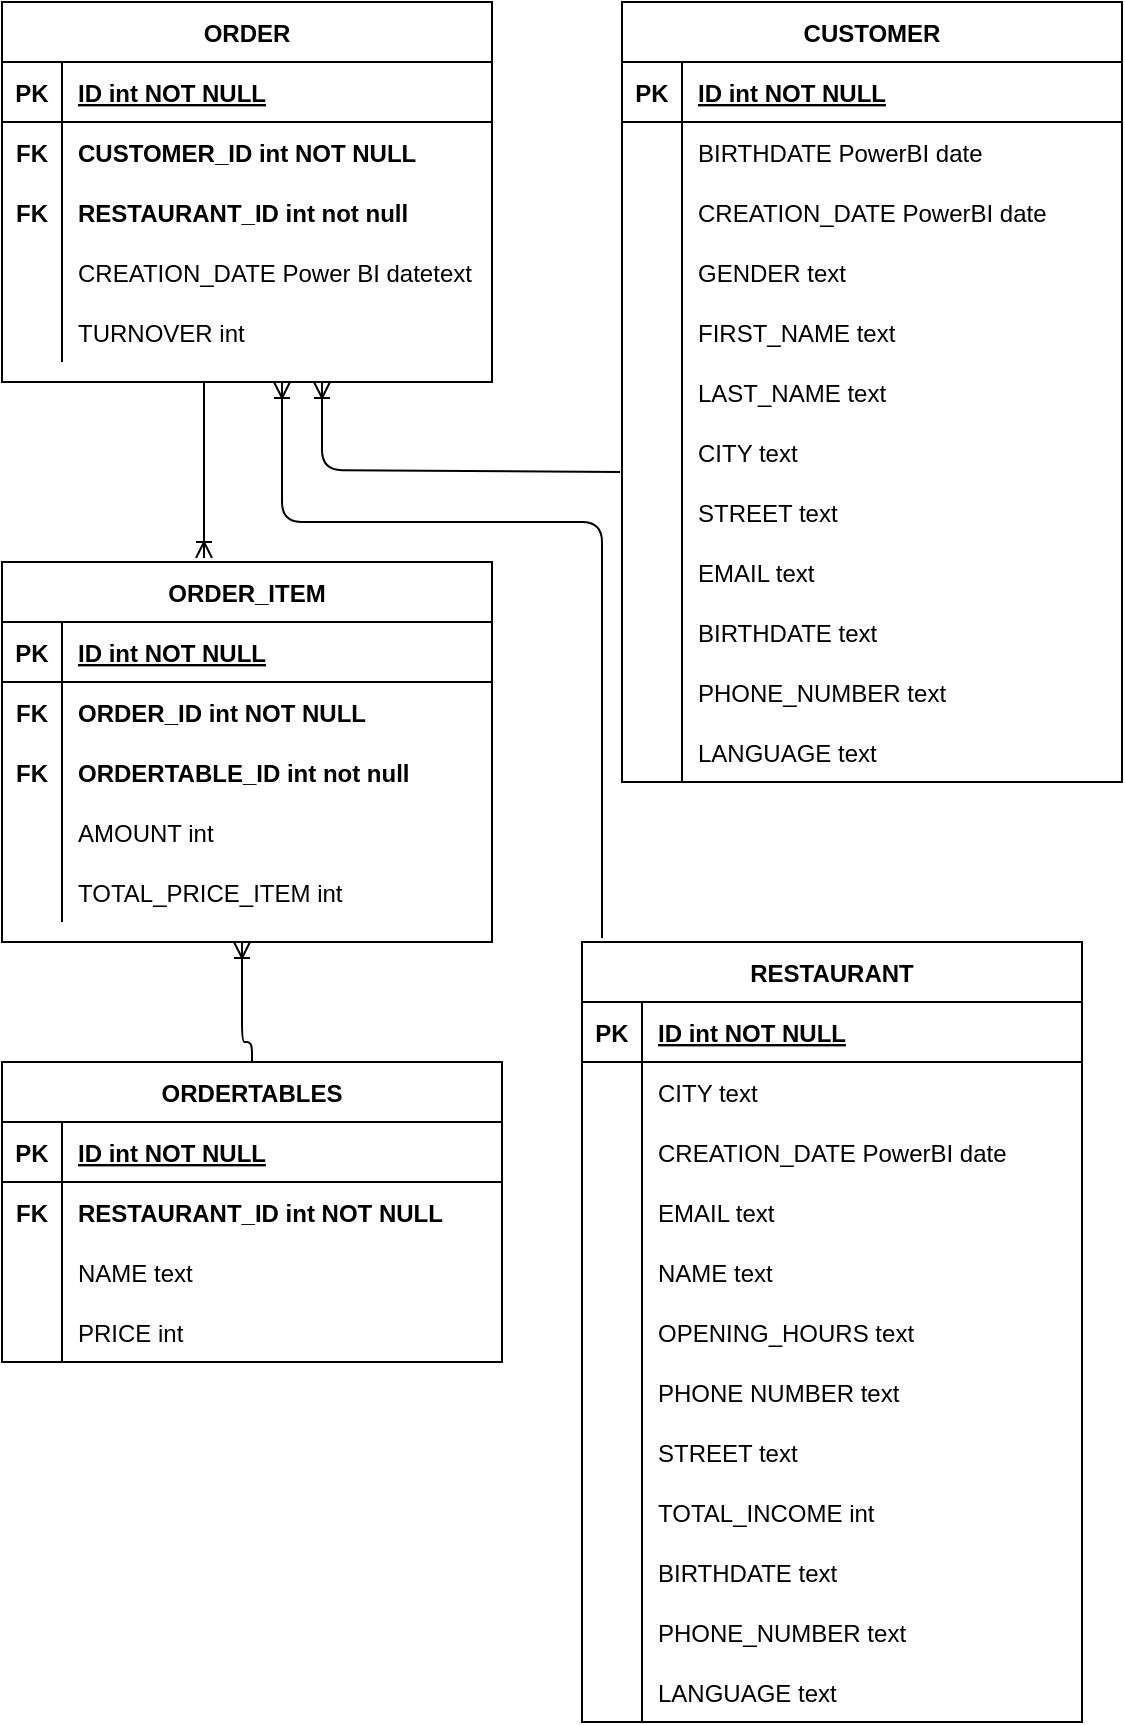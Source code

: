<mxfile version="13.7.9" type="device"><diagram id="R2lEEEUBdFMjLlhIrx00" name="Page-1"><mxGraphModel dx="934" dy="414" grid="1" gridSize="10" guides="1" tooltips="1" connect="1" arrows="1" fold="1" page="1" pageScale="1" pageWidth="850" pageHeight="1100" math="0" shadow="0" extFonts="Permanent Marker^https://fonts.googleapis.com/css?family=Permanent+Marker"><root><mxCell id="0"/><mxCell id="1" parent="0"/><mxCell id="WgyFow9xx69quQtlcq83-1" value="ORDER" style="shape=table;startSize=30;container=1;collapsible=1;childLayout=tableLayout;fixedRows=1;rowLines=0;fontStyle=1;align=center;resizeLast=1;" parent="1" vertex="1"><mxGeometry x="160" y="120" width="245" height="190" as="geometry"/></mxCell><mxCell id="WgyFow9xx69quQtlcq83-2" value="" style="shape=partialRectangle;collapsible=0;dropTarget=0;pointerEvents=0;fillColor=none;points=[[0,0.5],[1,0.5]];portConstraint=eastwest;top=0;left=0;right=0;bottom=1;" parent="WgyFow9xx69quQtlcq83-1" vertex="1"><mxGeometry y="30" width="245" height="30" as="geometry"/></mxCell><mxCell id="WgyFow9xx69quQtlcq83-3" value="PK" style="shape=partialRectangle;overflow=hidden;connectable=0;fillColor=none;top=0;left=0;bottom=0;right=0;fontStyle=1;" parent="WgyFow9xx69quQtlcq83-2" vertex="1"><mxGeometry width="30" height="30" as="geometry"/></mxCell><mxCell id="WgyFow9xx69quQtlcq83-4" value="ID int NOT NULL " style="shape=partialRectangle;overflow=hidden;connectable=0;fillColor=none;top=0;left=0;bottom=0;right=0;align=left;spacingLeft=6;fontStyle=5;" parent="WgyFow9xx69quQtlcq83-2" vertex="1"><mxGeometry x="30" width="215" height="30" as="geometry"/></mxCell><mxCell id="WgyFow9xx69quQtlcq83-104" value="" style="shape=partialRectangle;collapsible=0;dropTarget=0;pointerEvents=0;fillColor=none;points=[[0,0.5],[1,0.5]];portConstraint=eastwest;top=0;left=0;right=0;bottom=0;" parent="WgyFow9xx69quQtlcq83-1" vertex="1"><mxGeometry y="60" width="245" height="30" as="geometry"/></mxCell><mxCell id="WgyFow9xx69quQtlcq83-105" value="FK" style="shape=partialRectangle;overflow=hidden;connectable=0;fillColor=none;top=0;left=0;bottom=0;right=0;fontStyle=1" parent="WgyFow9xx69quQtlcq83-104" vertex="1"><mxGeometry width="30" height="30" as="geometry"/></mxCell><mxCell id="WgyFow9xx69quQtlcq83-106" value="CUSTOMER_ID int NOT NULL" style="shape=partialRectangle;overflow=hidden;connectable=0;fillColor=none;top=0;left=0;bottom=0;right=0;align=left;spacingLeft=6;fontStyle=1" parent="WgyFow9xx69quQtlcq83-104" vertex="1"><mxGeometry x="30" width="215" height="30" as="geometry"/></mxCell><mxCell id="WgyFow9xx69quQtlcq83-107" value="" style="shape=partialRectangle;collapsible=0;dropTarget=0;pointerEvents=0;fillColor=none;points=[[0,0.5],[1,0.5]];portConstraint=eastwest;top=0;left=0;right=0;bottom=0;" parent="WgyFow9xx69quQtlcq83-1" vertex="1"><mxGeometry y="90" width="245" height="30" as="geometry"/></mxCell><mxCell id="WgyFow9xx69quQtlcq83-108" value="FK" style="shape=partialRectangle;overflow=hidden;connectable=0;fillColor=none;top=0;left=0;bottom=0;right=0;fontStyle=1" parent="WgyFow9xx69quQtlcq83-107" vertex="1"><mxGeometry width="30" height="30" as="geometry"/></mxCell><mxCell id="WgyFow9xx69quQtlcq83-109" value="RESTAURANT_ID int not null" style="shape=partialRectangle;overflow=hidden;connectable=0;fillColor=none;top=0;left=0;bottom=0;right=0;align=left;spacingLeft=6;fontStyle=1" parent="WgyFow9xx69quQtlcq83-107" vertex="1"><mxGeometry x="30" width="215" height="30" as="geometry"/></mxCell><mxCell id="WgyFow9xx69quQtlcq83-5" value="" style="shape=partialRectangle;collapsible=0;dropTarget=0;pointerEvents=0;fillColor=none;points=[[0,0.5],[1,0.5]];portConstraint=eastwest;top=0;left=0;right=0;bottom=0;" parent="WgyFow9xx69quQtlcq83-1" vertex="1"><mxGeometry y="120" width="245" height="30" as="geometry"/></mxCell><mxCell id="WgyFow9xx69quQtlcq83-6" value="" style="shape=partialRectangle;overflow=hidden;connectable=0;fillColor=none;top=0;left=0;bottom=0;right=0;" parent="WgyFow9xx69quQtlcq83-5" vertex="1"><mxGeometry width="30" height="30" as="geometry"/></mxCell><mxCell id="WgyFow9xx69quQtlcq83-7" value="CREATION_DATE Power BI datetext" style="shape=partialRectangle;overflow=hidden;connectable=0;fillColor=none;top=0;left=0;bottom=0;right=0;align=left;spacingLeft=6;" parent="WgyFow9xx69quQtlcq83-5" vertex="1"><mxGeometry x="30" width="215" height="30" as="geometry"/></mxCell><mxCell id="WgyFow9xx69quQtlcq83-110" value="" style="shape=partialRectangle;collapsible=0;dropTarget=0;pointerEvents=0;fillColor=none;points=[[0,0.5],[1,0.5]];portConstraint=eastwest;top=0;left=0;right=0;bottom=0;" parent="WgyFow9xx69quQtlcq83-1" vertex="1"><mxGeometry y="150" width="245" height="30" as="geometry"/></mxCell><mxCell id="WgyFow9xx69quQtlcq83-111" value="" style="shape=partialRectangle;overflow=hidden;connectable=0;fillColor=none;top=0;left=0;bottom=0;right=0;" parent="WgyFow9xx69quQtlcq83-110" vertex="1"><mxGeometry width="30" height="30" as="geometry"/></mxCell><mxCell id="WgyFow9xx69quQtlcq83-112" value="TURNOVER int" style="shape=partialRectangle;overflow=hidden;connectable=0;fillColor=none;top=0;left=0;bottom=0;right=0;align=left;spacingLeft=6;" parent="WgyFow9xx69quQtlcq83-110" vertex="1"><mxGeometry x="30" width="215" height="30" as="geometry"/></mxCell><mxCell id="JNFX_p8XWVKPmZGVdR_Q-1" value="ORDER_ITEM" style="shape=table;startSize=30;container=1;collapsible=1;childLayout=tableLayout;fixedRows=1;rowLines=0;fontStyle=1;align=center;resizeLast=1;" vertex="1" parent="1"><mxGeometry x="160" y="400" width="245" height="190" as="geometry"/></mxCell><mxCell id="JNFX_p8XWVKPmZGVdR_Q-2" value="" style="shape=partialRectangle;collapsible=0;dropTarget=0;pointerEvents=0;fillColor=none;points=[[0,0.5],[1,0.5]];portConstraint=eastwest;top=0;left=0;right=0;bottom=1;" vertex="1" parent="JNFX_p8XWVKPmZGVdR_Q-1"><mxGeometry y="30" width="245" height="30" as="geometry"/></mxCell><mxCell id="JNFX_p8XWVKPmZGVdR_Q-3" value="PK" style="shape=partialRectangle;overflow=hidden;connectable=0;fillColor=none;top=0;left=0;bottom=0;right=0;fontStyle=1;" vertex="1" parent="JNFX_p8XWVKPmZGVdR_Q-2"><mxGeometry width="30" height="30" as="geometry"/></mxCell><mxCell id="JNFX_p8XWVKPmZGVdR_Q-4" value="ID int NOT NULL " style="shape=partialRectangle;overflow=hidden;connectable=0;fillColor=none;top=0;left=0;bottom=0;right=0;align=left;spacingLeft=6;fontStyle=5;" vertex="1" parent="JNFX_p8XWVKPmZGVdR_Q-2"><mxGeometry x="30" width="215" height="30" as="geometry"/></mxCell><mxCell id="JNFX_p8XWVKPmZGVdR_Q-5" value="" style="shape=partialRectangle;collapsible=0;dropTarget=0;pointerEvents=0;fillColor=none;points=[[0,0.5],[1,0.5]];portConstraint=eastwest;top=0;left=0;right=0;bottom=0;" vertex="1" parent="JNFX_p8XWVKPmZGVdR_Q-1"><mxGeometry y="60" width="245" height="30" as="geometry"/></mxCell><mxCell id="JNFX_p8XWVKPmZGVdR_Q-6" value="FK" style="shape=partialRectangle;overflow=hidden;connectable=0;fillColor=none;top=0;left=0;bottom=0;right=0;fontStyle=1" vertex="1" parent="JNFX_p8XWVKPmZGVdR_Q-5"><mxGeometry width="30" height="30" as="geometry"/></mxCell><mxCell id="JNFX_p8XWVKPmZGVdR_Q-7" value="ORDER_ID int NOT NULL" style="shape=partialRectangle;overflow=hidden;connectable=0;fillColor=none;top=0;left=0;bottom=0;right=0;align=left;spacingLeft=6;fontStyle=1" vertex="1" parent="JNFX_p8XWVKPmZGVdR_Q-5"><mxGeometry x="30" width="215" height="30" as="geometry"/></mxCell><mxCell id="JNFX_p8XWVKPmZGVdR_Q-8" value="" style="shape=partialRectangle;collapsible=0;dropTarget=0;pointerEvents=0;fillColor=none;points=[[0,0.5],[1,0.5]];portConstraint=eastwest;top=0;left=0;right=0;bottom=0;" vertex="1" parent="JNFX_p8XWVKPmZGVdR_Q-1"><mxGeometry y="90" width="245" height="30" as="geometry"/></mxCell><mxCell id="JNFX_p8XWVKPmZGVdR_Q-9" value="FK" style="shape=partialRectangle;overflow=hidden;connectable=0;fillColor=none;top=0;left=0;bottom=0;right=0;fontStyle=1" vertex="1" parent="JNFX_p8XWVKPmZGVdR_Q-8"><mxGeometry width="30" height="30" as="geometry"/></mxCell><mxCell id="JNFX_p8XWVKPmZGVdR_Q-10" value="ORDERTABLE_ID int not null" style="shape=partialRectangle;overflow=hidden;connectable=0;fillColor=none;top=0;left=0;bottom=0;right=0;align=left;spacingLeft=6;fontStyle=1" vertex="1" parent="JNFX_p8XWVKPmZGVdR_Q-8"><mxGeometry x="30" width="215" height="30" as="geometry"/></mxCell><mxCell id="JNFX_p8XWVKPmZGVdR_Q-11" value="" style="shape=partialRectangle;collapsible=0;dropTarget=0;pointerEvents=0;fillColor=none;points=[[0,0.5],[1,0.5]];portConstraint=eastwest;top=0;left=0;right=0;bottom=0;" vertex="1" parent="JNFX_p8XWVKPmZGVdR_Q-1"><mxGeometry y="120" width="245" height="30" as="geometry"/></mxCell><mxCell id="JNFX_p8XWVKPmZGVdR_Q-12" value="" style="shape=partialRectangle;overflow=hidden;connectable=0;fillColor=none;top=0;left=0;bottom=0;right=0;" vertex="1" parent="JNFX_p8XWVKPmZGVdR_Q-11"><mxGeometry width="30" height="30" as="geometry"/></mxCell><mxCell id="JNFX_p8XWVKPmZGVdR_Q-13" value="AMOUNT int" style="shape=partialRectangle;overflow=hidden;connectable=0;fillColor=none;top=0;left=0;bottom=0;right=0;align=left;spacingLeft=6;" vertex="1" parent="JNFX_p8XWVKPmZGVdR_Q-11"><mxGeometry x="30" width="215" height="30" as="geometry"/></mxCell><mxCell id="JNFX_p8XWVKPmZGVdR_Q-14" value="" style="shape=partialRectangle;collapsible=0;dropTarget=0;pointerEvents=0;fillColor=none;points=[[0,0.5],[1,0.5]];portConstraint=eastwest;top=0;left=0;right=0;bottom=0;" vertex="1" parent="JNFX_p8XWVKPmZGVdR_Q-1"><mxGeometry y="150" width="245" height="30" as="geometry"/></mxCell><mxCell id="JNFX_p8XWVKPmZGVdR_Q-15" value="" style="shape=partialRectangle;overflow=hidden;connectable=0;fillColor=none;top=0;left=0;bottom=0;right=0;" vertex="1" parent="JNFX_p8XWVKPmZGVdR_Q-14"><mxGeometry width="30" height="30" as="geometry"/></mxCell><mxCell id="JNFX_p8XWVKPmZGVdR_Q-16" value="TOTAL_PRICE_ITEM int" style="shape=partialRectangle;overflow=hidden;connectable=0;fillColor=none;top=0;left=0;bottom=0;right=0;align=left;spacingLeft=6;" vertex="1" parent="JNFX_p8XWVKPmZGVdR_Q-14"><mxGeometry x="30" width="215" height="30" as="geometry"/></mxCell><mxCell id="WgyFow9xx69quQtlcq83-114" value="" style="edgeStyle=elbowEdgeStyle;fontSize=12;html=1;endArrow=ERoneToMany;elbow=vertical;exitX=-0.004;exitY=0.833;exitDx=0;exitDy=0;exitPerimeter=0;" parent="1" edge="1" source="WgyFow9xx69quQtlcq83-81"><mxGeometry width="100" height="100" relative="1" as="geometry"><mxPoint x="450" y="354" as="sourcePoint"/><mxPoint x="320" y="310" as="targetPoint"/><Array as="points"><mxPoint x="370" y="354"/><mxPoint x="440" y="410"/></Array></mxGeometry></mxCell><mxCell id="WgyFow9xx69quQtlcq83-121" value="" style="edgeStyle=elbowEdgeStyle;fontSize=12;html=1;endArrow=ERoneToMany;entryX=0.5;entryY=0;entryDx=0;entryDy=0;elbow=vertical;" parent="1" target="WgyFow9xx69quQtlcq83-18" edge="1"><mxGeometry width="100" height="100" relative="1" as="geometry"><mxPoint x="265" y="650" as="sourcePoint"/><mxPoint x="310" y="450" as="targetPoint"/><Array as="points"><mxPoint x="260" y="660"/><mxPoint x="450" y="420"/></Array></mxGeometry></mxCell><mxCell id="JNFX_p8XWVKPmZGVdR_Q-17" value="" style="edgeStyle=elbowEdgeStyle;fontSize=12;html=1;endArrow=ERoneToMany;elbow=vertical;" edge="1" parent="1"><mxGeometry width="100" height="100" relative="1" as="geometry"><mxPoint x="261" y="310" as="sourcePoint"/><mxPoint x="261" y="398" as="targetPoint"/><Array as="points"><mxPoint x="380" y="364"/><mxPoint x="450" y="420"/></Array></mxGeometry></mxCell><mxCell id="C-vyLk0tnHw3VtMMgP7b-2" value="CUSTOMER" style="shape=table;startSize=30;container=1;collapsible=1;childLayout=tableLayout;fixedRows=1;rowLines=0;fontStyle=1;align=center;resizeLast=1;" parent="1" vertex="1"><mxGeometry x="470" y="120" width="250" height="390" as="geometry"><mxRectangle x="450" y="120" width="110" height="30" as="alternateBounds"/></mxGeometry></mxCell><mxCell id="C-vyLk0tnHw3VtMMgP7b-3" value="" style="shape=partialRectangle;collapsible=0;dropTarget=0;pointerEvents=0;fillColor=none;points=[[0,0.5],[1,0.5]];portConstraint=eastwest;top=0;left=0;right=0;bottom=1;" parent="C-vyLk0tnHw3VtMMgP7b-2" vertex="1"><mxGeometry y="30" width="250" height="30" as="geometry"/></mxCell><mxCell id="C-vyLk0tnHw3VtMMgP7b-4" value="PK" style="shape=partialRectangle;overflow=hidden;connectable=0;fillColor=none;top=0;left=0;bottom=0;right=0;fontStyle=1;" parent="C-vyLk0tnHw3VtMMgP7b-3" vertex="1"><mxGeometry width="30" height="30" as="geometry"/></mxCell><mxCell id="C-vyLk0tnHw3VtMMgP7b-5" value="ID int NOT NULL " style="shape=partialRectangle;overflow=hidden;connectable=0;fillColor=none;top=0;left=0;bottom=0;right=0;align=left;spacingLeft=6;fontStyle=5;" parent="C-vyLk0tnHw3VtMMgP7b-3" vertex="1"><mxGeometry x="30" width="220" height="30" as="geometry"/></mxCell><mxCell id="C-vyLk0tnHw3VtMMgP7b-6" value="" style="shape=partialRectangle;collapsible=0;dropTarget=0;pointerEvents=0;fillColor=none;points=[[0,0.5],[1,0.5]];portConstraint=eastwest;top=0;left=0;right=0;bottom=0;" parent="C-vyLk0tnHw3VtMMgP7b-2" vertex="1"><mxGeometry y="60" width="250" height="30" as="geometry"/></mxCell><mxCell id="C-vyLk0tnHw3VtMMgP7b-7" value="" style="shape=partialRectangle;overflow=hidden;connectable=0;fillColor=none;top=0;left=0;bottom=0;right=0;" parent="C-vyLk0tnHw3VtMMgP7b-6" vertex="1"><mxGeometry width="30" height="30" as="geometry"/></mxCell><mxCell id="C-vyLk0tnHw3VtMMgP7b-8" value="BIRTHDATE PowerBI date" style="shape=partialRectangle;overflow=hidden;connectable=0;fillColor=none;top=0;left=0;bottom=0;right=0;align=left;spacingLeft=6;" parent="C-vyLk0tnHw3VtMMgP7b-6" vertex="1"><mxGeometry x="30" width="220" height="30" as="geometry"/></mxCell><mxCell id="C-vyLk0tnHw3VtMMgP7b-9" value="" style="shape=partialRectangle;collapsible=0;dropTarget=0;pointerEvents=0;fillColor=none;points=[[0,0.5],[1,0.5]];portConstraint=eastwest;top=0;left=0;right=0;bottom=0;" parent="C-vyLk0tnHw3VtMMgP7b-2" vertex="1"><mxGeometry y="90" width="250" height="30" as="geometry"/></mxCell><mxCell id="C-vyLk0tnHw3VtMMgP7b-10" value="" style="shape=partialRectangle;overflow=hidden;connectable=0;fillColor=none;top=0;left=0;bottom=0;right=0;" parent="C-vyLk0tnHw3VtMMgP7b-9" vertex="1"><mxGeometry width="30" height="30" as="geometry"/></mxCell><mxCell id="C-vyLk0tnHw3VtMMgP7b-11" value="CREATION_DATE PowerBI date" style="shape=partialRectangle;overflow=hidden;connectable=0;fillColor=none;top=0;left=0;bottom=0;right=0;align=left;spacingLeft=6;" parent="C-vyLk0tnHw3VtMMgP7b-9" vertex="1"><mxGeometry x="30" width="220" height="30" as="geometry"/></mxCell><mxCell id="WgyFow9xx69quQtlcq83-53" value="" style="shape=partialRectangle;collapsible=0;dropTarget=0;pointerEvents=0;fillColor=none;points=[[0,0.5],[1,0.5]];portConstraint=eastwest;top=0;left=0;right=0;bottom=0;" parent="C-vyLk0tnHw3VtMMgP7b-2" vertex="1"><mxGeometry y="120" width="250" height="30" as="geometry"/></mxCell><mxCell id="WgyFow9xx69quQtlcq83-54" value="" style="shape=partialRectangle;overflow=hidden;connectable=0;fillColor=none;top=0;left=0;bottom=0;right=0;" parent="WgyFow9xx69quQtlcq83-53" vertex="1"><mxGeometry width="30" height="30" as="geometry"/></mxCell><mxCell id="WgyFow9xx69quQtlcq83-55" value="GENDER text" style="shape=partialRectangle;overflow=hidden;connectable=0;fillColor=none;top=0;left=0;bottom=0;right=0;align=left;spacingLeft=6;" parent="WgyFow9xx69quQtlcq83-53" vertex="1"><mxGeometry x="30" width="220" height="30" as="geometry"/></mxCell><mxCell id="WgyFow9xx69quQtlcq83-56" value="" style="shape=partialRectangle;collapsible=0;dropTarget=0;pointerEvents=0;fillColor=none;points=[[0,0.5],[1,0.5]];portConstraint=eastwest;top=0;left=0;right=0;bottom=0;" parent="C-vyLk0tnHw3VtMMgP7b-2" vertex="1"><mxGeometry y="150" width="250" height="30" as="geometry"/></mxCell><mxCell id="WgyFow9xx69quQtlcq83-57" value="" style="shape=partialRectangle;overflow=hidden;connectable=0;fillColor=none;top=0;left=0;bottom=0;right=0;" parent="WgyFow9xx69quQtlcq83-56" vertex="1"><mxGeometry width="30" height="30" as="geometry"/></mxCell><mxCell id="WgyFow9xx69quQtlcq83-58" value="FIRST_NAME text" style="shape=partialRectangle;overflow=hidden;connectable=0;fillColor=none;top=0;left=0;bottom=0;right=0;align=left;spacingLeft=6;" parent="WgyFow9xx69quQtlcq83-56" vertex="1"><mxGeometry x="30" width="220" height="30" as="geometry"/></mxCell><mxCell id="WgyFow9xx69quQtlcq83-59" value="" style="shape=partialRectangle;collapsible=0;dropTarget=0;pointerEvents=0;fillColor=none;points=[[0,0.5],[1,0.5]];portConstraint=eastwest;top=0;left=0;right=0;bottom=0;" parent="C-vyLk0tnHw3VtMMgP7b-2" vertex="1"><mxGeometry y="180" width="250" height="30" as="geometry"/></mxCell><mxCell id="WgyFow9xx69quQtlcq83-60" value="" style="shape=partialRectangle;overflow=hidden;connectable=0;fillColor=none;top=0;left=0;bottom=0;right=0;" parent="WgyFow9xx69quQtlcq83-59" vertex="1"><mxGeometry width="30" height="30" as="geometry"/></mxCell><mxCell id="WgyFow9xx69quQtlcq83-61" value="LAST_NAME text" style="shape=partialRectangle;overflow=hidden;connectable=0;fillColor=none;top=0;left=0;bottom=0;right=0;align=left;spacingLeft=6;" parent="WgyFow9xx69quQtlcq83-59" vertex="1"><mxGeometry x="30" width="220" height="30" as="geometry"/></mxCell><mxCell id="WgyFow9xx69quQtlcq83-81" value="" style="shape=partialRectangle;collapsible=0;dropTarget=0;pointerEvents=0;fillColor=none;points=[[0,0.5],[1,0.5]];portConstraint=eastwest;top=0;left=0;right=0;bottom=0;" parent="C-vyLk0tnHw3VtMMgP7b-2" vertex="1"><mxGeometry y="210" width="250" height="30" as="geometry"/></mxCell><mxCell id="WgyFow9xx69quQtlcq83-82" value="" style="shape=partialRectangle;overflow=hidden;connectable=0;fillColor=none;top=0;left=0;bottom=0;right=0;" parent="WgyFow9xx69quQtlcq83-81" vertex="1"><mxGeometry width="30" height="30" as="geometry"/></mxCell><mxCell id="WgyFow9xx69quQtlcq83-83" value="CITY text" style="shape=partialRectangle;overflow=hidden;connectable=0;fillColor=none;top=0;left=0;bottom=0;right=0;align=left;spacingLeft=6;" parent="WgyFow9xx69quQtlcq83-81" vertex="1"><mxGeometry x="30" width="220" height="30" as="geometry"/></mxCell><mxCell id="WgyFow9xx69quQtlcq83-84" value="" style="shape=partialRectangle;collapsible=0;dropTarget=0;pointerEvents=0;fillColor=none;points=[[0,0.5],[1,0.5]];portConstraint=eastwest;top=0;left=0;right=0;bottom=0;" parent="C-vyLk0tnHw3VtMMgP7b-2" vertex="1"><mxGeometry y="240" width="250" height="30" as="geometry"/></mxCell><mxCell id="WgyFow9xx69quQtlcq83-85" value="" style="shape=partialRectangle;overflow=hidden;connectable=0;fillColor=none;top=0;left=0;bottom=0;right=0;" parent="WgyFow9xx69quQtlcq83-84" vertex="1"><mxGeometry width="30" height="30" as="geometry"/></mxCell><mxCell id="WgyFow9xx69quQtlcq83-86" value="STREET text" style="shape=partialRectangle;overflow=hidden;connectable=0;fillColor=none;top=0;left=0;bottom=0;right=0;align=left;spacingLeft=6;" parent="WgyFow9xx69quQtlcq83-84" vertex="1"><mxGeometry x="30" width="220" height="30" as="geometry"/></mxCell><mxCell id="WgyFow9xx69quQtlcq83-87" value="" style="shape=partialRectangle;collapsible=0;dropTarget=0;pointerEvents=0;fillColor=none;points=[[0,0.5],[1,0.5]];portConstraint=eastwest;top=0;left=0;right=0;bottom=0;" parent="C-vyLk0tnHw3VtMMgP7b-2" vertex="1"><mxGeometry y="270" width="250" height="30" as="geometry"/></mxCell><mxCell id="WgyFow9xx69quQtlcq83-88" value="" style="shape=partialRectangle;overflow=hidden;connectable=0;fillColor=none;top=0;left=0;bottom=0;right=0;" parent="WgyFow9xx69quQtlcq83-87" vertex="1"><mxGeometry width="30" height="30" as="geometry"/></mxCell><mxCell id="WgyFow9xx69quQtlcq83-89" value="EMAIL text" style="shape=partialRectangle;overflow=hidden;connectable=0;fillColor=none;top=0;left=0;bottom=0;right=0;align=left;spacingLeft=6;" parent="WgyFow9xx69quQtlcq83-87" vertex="1"><mxGeometry x="30" width="220" height="30" as="geometry"/></mxCell><mxCell id="WgyFow9xx69quQtlcq83-90" value="" style="shape=partialRectangle;collapsible=0;dropTarget=0;pointerEvents=0;fillColor=none;points=[[0,0.5],[1,0.5]];portConstraint=eastwest;top=0;left=0;right=0;bottom=0;" parent="C-vyLk0tnHw3VtMMgP7b-2" vertex="1"><mxGeometry y="300" width="250" height="30" as="geometry"/></mxCell><mxCell id="WgyFow9xx69quQtlcq83-91" value="" style="shape=partialRectangle;overflow=hidden;connectable=0;fillColor=none;top=0;left=0;bottom=0;right=0;" parent="WgyFow9xx69quQtlcq83-90" vertex="1"><mxGeometry width="30" height="30" as="geometry"/></mxCell><mxCell id="WgyFow9xx69quQtlcq83-92" value="BIRTHDATE text" style="shape=partialRectangle;overflow=hidden;connectable=0;fillColor=none;top=0;left=0;bottom=0;right=0;align=left;spacingLeft=6;" parent="WgyFow9xx69quQtlcq83-90" vertex="1"><mxGeometry x="30" width="220" height="30" as="geometry"/></mxCell><mxCell id="WgyFow9xx69quQtlcq83-93" value="" style="shape=partialRectangle;collapsible=0;dropTarget=0;pointerEvents=0;fillColor=none;points=[[0,0.5],[1,0.5]];portConstraint=eastwest;top=0;left=0;right=0;bottom=0;" parent="C-vyLk0tnHw3VtMMgP7b-2" vertex="1"><mxGeometry y="330" width="250" height="30" as="geometry"/></mxCell><mxCell id="WgyFow9xx69quQtlcq83-94" value="" style="shape=partialRectangle;overflow=hidden;connectable=0;fillColor=none;top=0;left=0;bottom=0;right=0;" parent="WgyFow9xx69quQtlcq83-93" vertex="1"><mxGeometry width="30" height="30" as="geometry"/></mxCell><mxCell id="WgyFow9xx69quQtlcq83-95" value="PHONE_NUMBER text" style="shape=partialRectangle;overflow=hidden;connectable=0;fillColor=none;top=0;left=0;bottom=0;right=0;align=left;spacingLeft=6;" parent="WgyFow9xx69quQtlcq83-93" vertex="1"><mxGeometry x="30" width="220" height="30" as="geometry"/></mxCell><mxCell id="WgyFow9xx69quQtlcq83-96" value="" style="shape=partialRectangle;collapsible=0;dropTarget=0;pointerEvents=0;fillColor=none;points=[[0,0.5],[1,0.5]];portConstraint=eastwest;top=0;left=0;right=0;bottom=0;" parent="C-vyLk0tnHw3VtMMgP7b-2" vertex="1"><mxGeometry y="360" width="250" height="30" as="geometry"/></mxCell><mxCell id="WgyFow9xx69quQtlcq83-97" value="" style="shape=partialRectangle;overflow=hidden;connectable=0;fillColor=none;top=0;left=0;bottom=0;right=0;" parent="WgyFow9xx69quQtlcq83-96" vertex="1"><mxGeometry width="30" height="30" as="geometry"/></mxCell><mxCell id="WgyFow9xx69quQtlcq83-98" value="LANGUAGE text" style="shape=partialRectangle;overflow=hidden;connectable=0;fillColor=none;top=0;left=0;bottom=0;right=0;align=left;spacingLeft=6;" parent="WgyFow9xx69quQtlcq83-96" vertex="1"><mxGeometry x="30" width="220" height="30" as="geometry"/></mxCell><mxCell id="WgyFow9xx69quQtlcq83-18" value="ORDERTABLES" style="shape=table;startSize=30;container=1;collapsible=1;childLayout=tableLayout;fixedRows=1;rowLines=0;fontStyle=1;align=center;resizeLast=1;" parent="1" vertex="1"><mxGeometry x="160" y="650" width="250" height="150" as="geometry"/></mxCell><mxCell id="WgyFow9xx69quQtlcq83-19" value="" style="shape=partialRectangle;collapsible=0;dropTarget=0;pointerEvents=0;fillColor=none;points=[[0,0.5],[1,0.5]];portConstraint=eastwest;top=0;left=0;right=0;bottom=1;" parent="WgyFow9xx69quQtlcq83-18" vertex="1"><mxGeometry y="30" width="250" height="30" as="geometry"/></mxCell><mxCell id="WgyFow9xx69quQtlcq83-20" value="PK" style="shape=partialRectangle;overflow=hidden;connectable=0;fillColor=none;top=0;left=0;bottom=0;right=0;fontStyle=1;" parent="WgyFow9xx69quQtlcq83-19" vertex="1"><mxGeometry width="30" height="30" as="geometry"/></mxCell><mxCell id="WgyFow9xx69quQtlcq83-21" value="ID int NOT NULL " style="shape=partialRectangle;overflow=hidden;connectable=0;fillColor=none;top=0;left=0;bottom=0;right=0;align=left;spacingLeft=6;fontStyle=5;" parent="WgyFow9xx69quQtlcq83-19" vertex="1"><mxGeometry x="30" width="220" height="30" as="geometry"/></mxCell><mxCell id="WgyFow9xx69quQtlcq83-22" value="" style="shape=partialRectangle;collapsible=0;dropTarget=0;pointerEvents=0;fillColor=none;points=[[0,0.5],[1,0.5]];portConstraint=eastwest;top=0;left=0;right=0;bottom=0;" parent="WgyFow9xx69quQtlcq83-18" vertex="1"><mxGeometry y="60" width="250" height="30" as="geometry"/></mxCell><mxCell id="WgyFow9xx69quQtlcq83-23" value="FK" style="shape=partialRectangle;overflow=hidden;connectable=0;fillColor=none;top=0;left=0;bottom=0;right=0;fontStyle=1" parent="WgyFow9xx69quQtlcq83-22" vertex="1"><mxGeometry width="30" height="30" as="geometry"/></mxCell><mxCell id="WgyFow9xx69quQtlcq83-24" value="RESTAURANT_ID int NOT NULL" style="shape=partialRectangle;overflow=hidden;connectable=0;fillColor=none;top=0;left=0;bottom=0;right=0;align=left;spacingLeft=6;fontStyle=1" parent="WgyFow9xx69quQtlcq83-22" vertex="1"><mxGeometry x="30" width="220" height="30" as="geometry"/></mxCell><mxCell id="WgyFow9xx69quQtlcq83-115" value="" style="shape=partialRectangle;collapsible=0;dropTarget=0;pointerEvents=0;fillColor=none;points=[[0,0.5],[1,0.5]];portConstraint=eastwest;top=0;left=0;right=0;bottom=0;" parent="WgyFow9xx69quQtlcq83-18" vertex="1"><mxGeometry y="90" width="250" height="30" as="geometry"/></mxCell><mxCell id="WgyFow9xx69quQtlcq83-116" value="" style="shape=partialRectangle;overflow=hidden;connectable=0;fillColor=none;top=0;left=0;bottom=0;right=0;fontStyle=1" parent="WgyFow9xx69quQtlcq83-115" vertex="1"><mxGeometry width="30" height="30" as="geometry"/></mxCell><mxCell id="WgyFow9xx69quQtlcq83-117" value="NAME text" style="shape=partialRectangle;overflow=hidden;connectable=0;fillColor=none;top=0;left=0;bottom=0;right=0;align=left;spacingLeft=6;fontStyle=0" parent="WgyFow9xx69quQtlcq83-115" vertex="1"><mxGeometry x="30" width="220" height="30" as="geometry"/></mxCell><mxCell id="WgyFow9xx69quQtlcq83-25" value="" style="shape=partialRectangle;collapsible=0;dropTarget=0;pointerEvents=0;fillColor=none;points=[[0,0.5],[1,0.5]];portConstraint=eastwest;top=0;left=0;right=0;bottom=0;" parent="WgyFow9xx69quQtlcq83-18" vertex="1"><mxGeometry y="120" width="250" height="30" as="geometry"/></mxCell><mxCell id="WgyFow9xx69quQtlcq83-26" value="" style="shape=partialRectangle;overflow=hidden;connectable=0;fillColor=none;top=0;left=0;bottom=0;right=0;" parent="WgyFow9xx69quQtlcq83-25" vertex="1"><mxGeometry width="30" height="30" as="geometry"/></mxCell><mxCell id="WgyFow9xx69quQtlcq83-27" value="PRICE int" style="shape=partialRectangle;overflow=hidden;connectable=0;fillColor=none;top=0;left=0;bottom=0;right=0;align=left;spacingLeft=6;" parent="WgyFow9xx69quQtlcq83-25" vertex="1"><mxGeometry x="30" width="220" height="30" as="geometry"/></mxCell><mxCell id="JNFX_p8XWVKPmZGVdR_Q-18" value="" style="edgeStyle=elbowEdgeStyle;fontSize=12;html=1;endArrow=ERoneToMany;elbow=vertical;" edge="1" parent="1"><mxGeometry width="100" height="100" relative="1" as="geometry"><mxPoint x="285" y="650" as="sourcePoint"/><mxPoint x="280" y="590" as="targetPoint"/><Array as="points"><mxPoint x="320" y="640"/><mxPoint x="460" y="430"/></Array></mxGeometry></mxCell><mxCell id="JNFX_p8XWVKPmZGVdR_Q-19" value="RESTAURANT" style="shape=table;startSize=30;container=1;collapsible=1;childLayout=tableLayout;fixedRows=1;rowLines=0;fontStyle=1;align=center;resizeLast=1;" vertex="1" parent="1"><mxGeometry x="450" y="590" width="250" height="390" as="geometry"><mxRectangle x="450" y="120" width="110" height="30" as="alternateBounds"/></mxGeometry></mxCell><mxCell id="JNFX_p8XWVKPmZGVdR_Q-20" value="" style="shape=partialRectangle;collapsible=0;dropTarget=0;pointerEvents=0;fillColor=none;points=[[0,0.5],[1,0.5]];portConstraint=eastwest;top=0;left=0;right=0;bottom=1;" vertex="1" parent="JNFX_p8XWVKPmZGVdR_Q-19"><mxGeometry y="30" width="250" height="30" as="geometry"/></mxCell><mxCell id="JNFX_p8XWVKPmZGVdR_Q-21" value="PK" style="shape=partialRectangle;overflow=hidden;connectable=0;fillColor=none;top=0;left=0;bottom=0;right=0;fontStyle=1;" vertex="1" parent="JNFX_p8XWVKPmZGVdR_Q-20"><mxGeometry width="30" height="30" as="geometry"/></mxCell><mxCell id="JNFX_p8XWVKPmZGVdR_Q-22" value="ID int NOT NULL " style="shape=partialRectangle;overflow=hidden;connectable=0;fillColor=none;top=0;left=0;bottom=0;right=0;align=left;spacingLeft=6;fontStyle=5;" vertex="1" parent="JNFX_p8XWVKPmZGVdR_Q-20"><mxGeometry x="30" width="220" height="30" as="geometry"/></mxCell><mxCell id="JNFX_p8XWVKPmZGVdR_Q-23" value="" style="shape=partialRectangle;collapsible=0;dropTarget=0;pointerEvents=0;fillColor=none;points=[[0,0.5],[1,0.5]];portConstraint=eastwest;top=0;left=0;right=0;bottom=0;" vertex="1" parent="JNFX_p8XWVKPmZGVdR_Q-19"><mxGeometry y="60" width="250" height="30" as="geometry"/></mxCell><mxCell id="JNFX_p8XWVKPmZGVdR_Q-24" value="" style="shape=partialRectangle;overflow=hidden;connectable=0;fillColor=none;top=0;left=0;bottom=0;right=0;" vertex="1" parent="JNFX_p8XWVKPmZGVdR_Q-23"><mxGeometry width="30" height="30" as="geometry"/></mxCell><mxCell id="JNFX_p8XWVKPmZGVdR_Q-25" value="CITY text" style="shape=partialRectangle;overflow=hidden;connectable=0;fillColor=none;top=0;left=0;bottom=0;right=0;align=left;spacingLeft=6;" vertex="1" parent="JNFX_p8XWVKPmZGVdR_Q-23"><mxGeometry x="30" width="220" height="30" as="geometry"/></mxCell><mxCell id="JNFX_p8XWVKPmZGVdR_Q-26" value="" style="shape=partialRectangle;collapsible=0;dropTarget=0;pointerEvents=0;fillColor=none;points=[[0,0.5],[1,0.5]];portConstraint=eastwest;top=0;left=0;right=0;bottom=0;" vertex="1" parent="JNFX_p8XWVKPmZGVdR_Q-19"><mxGeometry y="90" width="250" height="30" as="geometry"/></mxCell><mxCell id="JNFX_p8XWVKPmZGVdR_Q-27" value="" style="shape=partialRectangle;overflow=hidden;connectable=0;fillColor=none;top=0;left=0;bottom=0;right=0;" vertex="1" parent="JNFX_p8XWVKPmZGVdR_Q-26"><mxGeometry width="30" height="30" as="geometry"/></mxCell><mxCell id="JNFX_p8XWVKPmZGVdR_Q-28" value="CREATION_DATE PowerBI date" style="shape=partialRectangle;overflow=hidden;connectable=0;fillColor=none;top=0;left=0;bottom=0;right=0;align=left;spacingLeft=6;" vertex="1" parent="JNFX_p8XWVKPmZGVdR_Q-26"><mxGeometry x="30" width="220" height="30" as="geometry"/></mxCell><mxCell id="JNFX_p8XWVKPmZGVdR_Q-29" value="" style="shape=partialRectangle;collapsible=0;dropTarget=0;pointerEvents=0;fillColor=none;points=[[0,0.5],[1,0.5]];portConstraint=eastwest;top=0;left=0;right=0;bottom=0;" vertex="1" parent="JNFX_p8XWVKPmZGVdR_Q-19"><mxGeometry y="120" width="250" height="30" as="geometry"/></mxCell><mxCell id="JNFX_p8XWVKPmZGVdR_Q-30" value="" style="shape=partialRectangle;overflow=hidden;connectable=0;fillColor=none;top=0;left=0;bottom=0;right=0;" vertex="1" parent="JNFX_p8XWVKPmZGVdR_Q-29"><mxGeometry width="30" height="30" as="geometry"/></mxCell><mxCell id="JNFX_p8XWVKPmZGVdR_Q-31" value="EMAIL text" style="shape=partialRectangle;overflow=hidden;connectable=0;fillColor=none;top=0;left=0;bottom=0;right=0;align=left;spacingLeft=6;" vertex="1" parent="JNFX_p8XWVKPmZGVdR_Q-29"><mxGeometry x="30" width="220" height="30" as="geometry"/></mxCell><mxCell id="JNFX_p8XWVKPmZGVdR_Q-32" value="" style="shape=partialRectangle;collapsible=0;dropTarget=0;pointerEvents=0;fillColor=none;points=[[0,0.5],[1,0.5]];portConstraint=eastwest;top=0;left=0;right=0;bottom=0;" vertex="1" parent="JNFX_p8XWVKPmZGVdR_Q-19"><mxGeometry y="150" width="250" height="30" as="geometry"/></mxCell><mxCell id="JNFX_p8XWVKPmZGVdR_Q-33" value="" style="shape=partialRectangle;overflow=hidden;connectable=0;fillColor=none;top=0;left=0;bottom=0;right=0;" vertex="1" parent="JNFX_p8XWVKPmZGVdR_Q-32"><mxGeometry width="30" height="30" as="geometry"/></mxCell><mxCell id="JNFX_p8XWVKPmZGVdR_Q-34" value="NAME text" style="shape=partialRectangle;overflow=hidden;connectable=0;fillColor=none;top=0;left=0;bottom=0;right=0;align=left;spacingLeft=6;" vertex="1" parent="JNFX_p8XWVKPmZGVdR_Q-32"><mxGeometry x="30" width="220" height="30" as="geometry"/></mxCell><mxCell id="JNFX_p8XWVKPmZGVdR_Q-35" value="" style="shape=partialRectangle;collapsible=0;dropTarget=0;pointerEvents=0;fillColor=none;points=[[0,0.5],[1,0.5]];portConstraint=eastwest;top=0;left=0;right=0;bottom=0;" vertex="1" parent="JNFX_p8XWVKPmZGVdR_Q-19"><mxGeometry y="180" width="250" height="30" as="geometry"/></mxCell><mxCell id="JNFX_p8XWVKPmZGVdR_Q-36" value="" style="shape=partialRectangle;overflow=hidden;connectable=0;fillColor=none;top=0;left=0;bottom=0;right=0;" vertex="1" parent="JNFX_p8XWVKPmZGVdR_Q-35"><mxGeometry width="30" height="30" as="geometry"/></mxCell><mxCell id="JNFX_p8XWVKPmZGVdR_Q-37" value="OPENING_HOURS text" style="shape=partialRectangle;overflow=hidden;connectable=0;fillColor=none;top=0;left=0;bottom=0;right=0;align=left;spacingLeft=6;" vertex="1" parent="JNFX_p8XWVKPmZGVdR_Q-35"><mxGeometry x="30" width="220" height="30" as="geometry"/></mxCell><mxCell id="JNFX_p8XWVKPmZGVdR_Q-38" value="" style="shape=partialRectangle;collapsible=0;dropTarget=0;pointerEvents=0;fillColor=none;points=[[0,0.5],[1,0.5]];portConstraint=eastwest;top=0;left=0;right=0;bottom=0;" vertex="1" parent="JNFX_p8XWVKPmZGVdR_Q-19"><mxGeometry y="210" width="250" height="30" as="geometry"/></mxCell><mxCell id="JNFX_p8XWVKPmZGVdR_Q-39" value="" style="shape=partialRectangle;overflow=hidden;connectable=0;fillColor=none;top=0;left=0;bottom=0;right=0;" vertex="1" parent="JNFX_p8XWVKPmZGVdR_Q-38"><mxGeometry width="30" height="30" as="geometry"/></mxCell><mxCell id="JNFX_p8XWVKPmZGVdR_Q-40" value="PHONE NUMBER text" style="shape=partialRectangle;overflow=hidden;connectable=0;fillColor=none;top=0;left=0;bottom=0;right=0;align=left;spacingLeft=6;" vertex="1" parent="JNFX_p8XWVKPmZGVdR_Q-38"><mxGeometry x="30" width="220" height="30" as="geometry"/></mxCell><mxCell id="JNFX_p8XWVKPmZGVdR_Q-41" value="" style="shape=partialRectangle;collapsible=0;dropTarget=0;pointerEvents=0;fillColor=none;points=[[0,0.5],[1,0.5]];portConstraint=eastwest;top=0;left=0;right=0;bottom=0;" vertex="1" parent="JNFX_p8XWVKPmZGVdR_Q-19"><mxGeometry y="240" width="250" height="30" as="geometry"/></mxCell><mxCell id="JNFX_p8XWVKPmZGVdR_Q-42" value="" style="shape=partialRectangle;overflow=hidden;connectable=0;fillColor=none;top=0;left=0;bottom=0;right=0;" vertex="1" parent="JNFX_p8XWVKPmZGVdR_Q-41"><mxGeometry width="30" height="30" as="geometry"/></mxCell><mxCell id="JNFX_p8XWVKPmZGVdR_Q-43" value="STREET text" style="shape=partialRectangle;overflow=hidden;connectable=0;fillColor=none;top=0;left=0;bottom=0;right=0;align=left;spacingLeft=6;" vertex="1" parent="JNFX_p8XWVKPmZGVdR_Q-41"><mxGeometry x="30" width="220" height="30" as="geometry"/></mxCell><mxCell id="JNFX_p8XWVKPmZGVdR_Q-44" value="" style="shape=partialRectangle;collapsible=0;dropTarget=0;pointerEvents=0;fillColor=none;points=[[0,0.5],[1,0.5]];portConstraint=eastwest;top=0;left=0;right=0;bottom=0;" vertex="1" parent="JNFX_p8XWVKPmZGVdR_Q-19"><mxGeometry y="270" width="250" height="30" as="geometry"/></mxCell><mxCell id="JNFX_p8XWVKPmZGVdR_Q-45" value="" style="shape=partialRectangle;overflow=hidden;connectable=0;fillColor=none;top=0;left=0;bottom=0;right=0;" vertex="1" parent="JNFX_p8XWVKPmZGVdR_Q-44"><mxGeometry width="30" height="30" as="geometry"/></mxCell><mxCell id="JNFX_p8XWVKPmZGVdR_Q-46" value="TOTAL_INCOME int" style="shape=partialRectangle;overflow=hidden;connectable=0;fillColor=none;top=0;left=0;bottom=0;right=0;align=left;spacingLeft=6;" vertex="1" parent="JNFX_p8XWVKPmZGVdR_Q-44"><mxGeometry x="30" width="220" height="30" as="geometry"/></mxCell><mxCell id="JNFX_p8XWVKPmZGVdR_Q-47" value="" style="shape=partialRectangle;collapsible=0;dropTarget=0;pointerEvents=0;fillColor=none;points=[[0,0.5],[1,0.5]];portConstraint=eastwest;top=0;left=0;right=0;bottom=0;" vertex="1" parent="JNFX_p8XWVKPmZGVdR_Q-19"><mxGeometry y="300" width="250" height="30" as="geometry"/></mxCell><mxCell id="JNFX_p8XWVKPmZGVdR_Q-48" value="" style="shape=partialRectangle;overflow=hidden;connectable=0;fillColor=none;top=0;left=0;bottom=0;right=0;" vertex="1" parent="JNFX_p8XWVKPmZGVdR_Q-47"><mxGeometry width="30" height="30" as="geometry"/></mxCell><mxCell id="JNFX_p8XWVKPmZGVdR_Q-49" value="BIRTHDATE text" style="shape=partialRectangle;overflow=hidden;connectable=0;fillColor=none;top=0;left=0;bottom=0;right=0;align=left;spacingLeft=6;" vertex="1" parent="JNFX_p8XWVKPmZGVdR_Q-47"><mxGeometry x="30" width="220" height="30" as="geometry"/></mxCell><mxCell id="JNFX_p8XWVKPmZGVdR_Q-50" value="" style="shape=partialRectangle;collapsible=0;dropTarget=0;pointerEvents=0;fillColor=none;points=[[0,0.5],[1,0.5]];portConstraint=eastwest;top=0;left=0;right=0;bottom=0;" vertex="1" parent="JNFX_p8XWVKPmZGVdR_Q-19"><mxGeometry y="330" width="250" height="30" as="geometry"/></mxCell><mxCell id="JNFX_p8XWVKPmZGVdR_Q-51" value="" style="shape=partialRectangle;overflow=hidden;connectable=0;fillColor=none;top=0;left=0;bottom=0;right=0;" vertex="1" parent="JNFX_p8XWVKPmZGVdR_Q-50"><mxGeometry width="30" height="30" as="geometry"/></mxCell><mxCell id="JNFX_p8XWVKPmZGVdR_Q-52" value="PHONE_NUMBER text" style="shape=partialRectangle;overflow=hidden;connectable=0;fillColor=none;top=0;left=0;bottom=0;right=0;align=left;spacingLeft=6;" vertex="1" parent="JNFX_p8XWVKPmZGVdR_Q-50"><mxGeometry x="30" width="220" height="30" as="geometry"/></mxCell><mxCell id="JNFX_p8XWVKPmZGVdR_Q-53" value="" style="shape=partialRectangle;collapsible=0;dropTarget=0;pointerEvents=0;fillColor=none;points=[[0,0.5],[1,0.5]];portConstraint=eastwest;top=0;left=0;right=0;bottom=0;" vertex="1" parent="JNFX_p8XWVKPmZGVdR_Q-19"><mxGeometry y="360" width="250" height="30" as="geometry"/></mxCell><mxCell id="JNFX_p8XWVKPmZGVdR_Q-54" value="" style="shape=partialRectangle;overflow=hidden;connectable=0;fillColor=none;top=0;left=0;bottom=0;right=0;" vertex="1" parent="JNFX_p8XWVKPmZGVdR_Q-53"><mxGeometry width="30" height="30" as="geometry"/></mxCell><mxCell id="JNFX_p8XWVKPmZGVdR_Q-55" value="LANGUAGE text" style="shape=partialRectangle;overflow=hidden;connectable=0;fillColor=none;top=0;left=0;bottom=0;right=0;align=left;spacingLeft=6;" vertex="1" parent="JNFX_p8XWVKPmZGVdR_Q-53"><mxGeometry x="30" width="220" height="30" as="geometry"/></mxCell><mxCell id="JNFX_p8XWVKPmZGVdR_Q-56" value="" style="edgeStyle=elbowEdgeStyle;fontSize=12;html=1;endArrow=ERoneToMany;elbow=vertical;exitX=0.04;exitY=-0.005;exitDx=0;exitDy=0;exitPerimeter=0;" edge="1" parent="1" source="JNFX_p8XWVKPmZGVdR_Q-19"><mxGeometry width="100" height="100" relative="1" as="geometry"><mxPoint x="460" y="580" as="sourcePoint"/><mxPoint x="300" y="310" as="targetPoint"/><Array as="points"><mxPoint x="360" y="380"/></Array></mxGeometry></mxCell></root></mxGraphModel></diagram></mxfile>